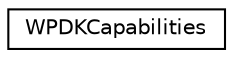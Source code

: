 digraph "Graphical Class Hierarchy"
{
  edge [fontname="Helvetica",fontsize="10",labelfontname="Helvetica",labelfontsize="10"];
  node [fontname="Helvetica",fontsize="10",shape=record];
  rankdir="LR";
  Node1 [label="WPDKCapabilities",height=0.2,width=0.4,color="black", fillcolor="white", style="filled",URL="$classWPDKCapabilities.html"];
}
